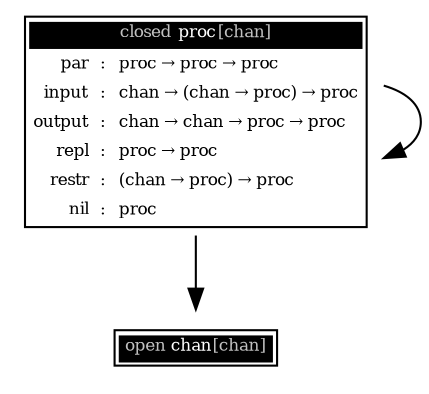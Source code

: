 strict digraph {
    node [shape=plaintext
         ,fontsize=8];
    chan [label=<<TABLE BORDER="1" CELLBORDER="0" CELLSPACING="1"><TR><TD ALIGN="CENTER" COLSPAN="3" BGCOLOR="black"><FONT COLOR="gray">open </FONT><FONT COLOR="white">chan</FONT><FONT COLOR="gray">[chan]</FONT></TD></TR></TABLE>>];
    proc [label=<<TABLE BORDER="1" CELLBORDER="0" CELLSPACING="1"><TR><TD ALIGN="CENTER" COLSPAN="3" BGCOLOR="black"><FONT COLOR="gray">closed </FONT><FONT COLOR="white">proc</FONT><FONT COLOR="gray">[chan]</FONT></TD></TR>
                                                                  <TR><TD ALIGN="RIGHT">par</TD> <TD ALIGN="CENTER">:</TD> <TD ALIGN="LEFT">proc → proc → proc</TD></TR>
                                                                  <TR><TD ALIGN="RIGHT">input</TD> <TD ALIGN="CENTER">:</TD> <TD ALIGN="LEFT">chan → (chan → proc) → proc</TD></TR>
                                                                  <TR><TD ALIGN="RIGHT">output</TD> <TD ALIGN="CENTER">:</TD> <TD ALIGN="LEFT">chan → chan → proc → proc</TD></TR>
                                                                  <TR><TD ALIGN="RIGHT">repl</TD> <TD ALIGN="CENTER">:</TD> <TD ALIGN="LEFT">proc → proc</TD></TR>
                                                                  <TR><TD ALIGN="RIGHT">restr</TD> <TD ALIGN="CENTER">:</TD> <TD ALIGN="LEFT">(chan → proc) → proc</TD></TR>
                                                                  <TR><TD ALIGN="RIGHT">nil</TD> <TD ALIGN="CENTER">:</TD> <TD ALIGN="LEFT">proc</TD></TR></TABLE>>];
    proc -> proc;
    proc -> chan;
}